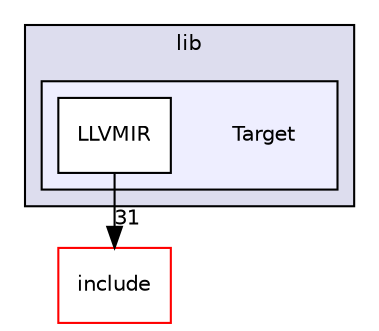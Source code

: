 digraph "lib/Target" {
  bgcolor=transparent;
  compound=true
  node [ fontsize="10", fontname="Helvetica"];
  edge [ labelfontsize="10", labelfontname="Helvetica"];
  subgraph clusterdir_97aefd0d527b934f1d99a682da8fe6a9 {
    graph [ bgcolor="#ddddee", pencolor="black", label="lib" fontname="Helvetica", fontsize="10", URL="dir_97aefd0d527b934f1d99a682da8fe6a9.html"]
  subgraph clusterdir_794e483eb1cc7921d35fd149d9cc325b {
    graph [ bgcolor="#eeeeff", pencolor="black", label="" URL="dir_794e483eb1cc7921d35fd149d9cc325b.html"];
    dir_794e483eb1cc7921d35fd149d9cc325b [shape=plaintext label="Target"];
    dir_12a96bdcc885ecacc799866a8efa56d5 [shape=box label="LLVMIR" color="black" fillcolor="white" style="filled" URL="dir_12a96bdcc885ecacc799866a8efa56d5.html"];
  }
  }
  dir_d44c64559bbebec7f509842c48db8b23 [shape=box label="include" color="red" URL="dir_d44c64559bbebec7f509842c48db8b23.html"];
  dir_12a96bdcc885ecacc799866a8efa56d5->dir_d44c64559bbebec7f509842c48db8b23 [headlabel="31", labeldistance=1.5 headhref="dir_000109_000000.html"];
}
